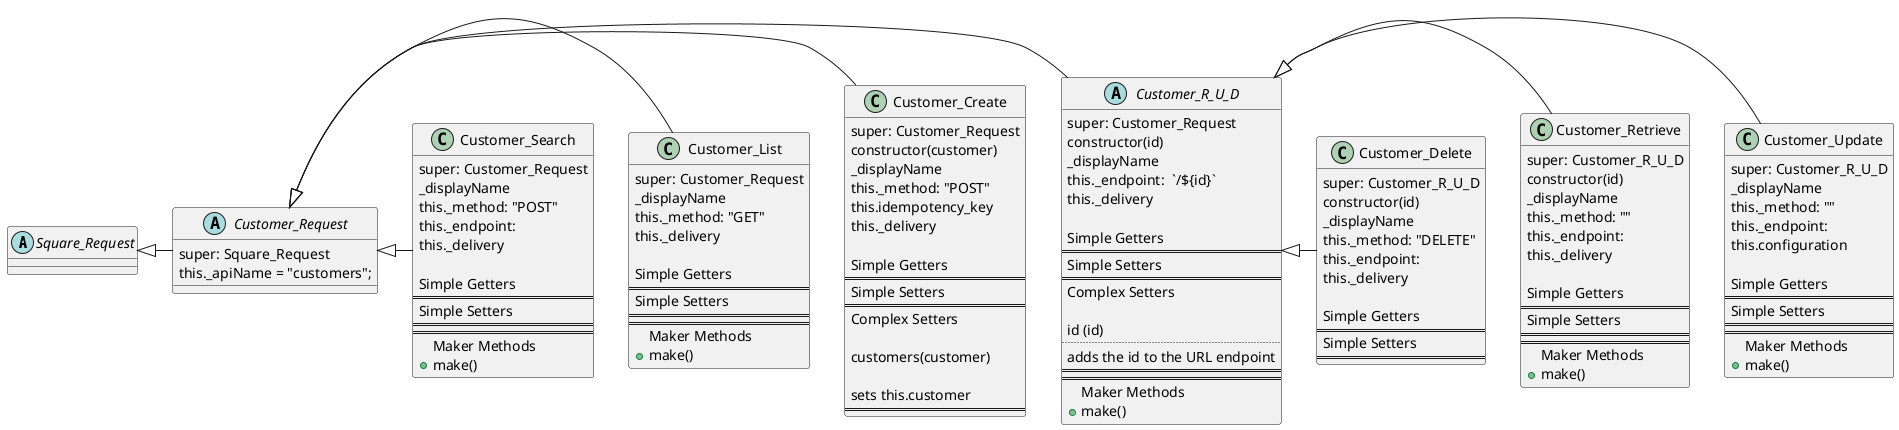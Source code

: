 @startuml
'https://plantuml.com/class-diagram

Square_Request <|- Customer_Request
Customer_Request <|- Customer_R_U_D
Customer_R_U_D <|- Customer_Update
Customer_R_U_D <|- Customer_Retrieve
Customer_R_U_D <|- Customer_Delete
Customer_Request <|- Customer_Create
Customer_Request <|- Customer_List
Customer_Request <|- Customer_Search

abstract class Square_Request {}
abstract class Customer_Request {
super: Square_Request
this._apiName = "customers";
}

abstract class Customer_R_U_D {
super: Customer_Request
constructor(id)
_displayName
this._endpoint:  `/${id}`
this._delivery

Simple Getters
==
Simple Setters
==
Complex Setters

id (id)
..
adds the id to the URL endpoint
==
==
Maker Methods
+make()
}
class Customer_Update {
super: Customer_R_U_D
_displayName
this._method: ""
this._endpoint:
this.configuration

Simple Getters
==
Simple Setters
==
==
Maker Methods
+make()
}
class Customer_Retrieve {
super: Customer_R_U_D
constructor(id)
_displayName
this._method: ""
this._endpoint:
this._delivery

Simple Getters
==
Simple Setters
==
==
Maker Methods
+make()
}
class Customer_Delete {
super: Customer_R_U_D
constructor(id)
_displayName
this._method: "DELETE"
this._endpoint:
this._delivery

Simple Getters
==
Simple Setters
==
}

class Customer_Create {
super: Customer_Request
constructor(customer)
_displayName
this._method: "POST"
this.idempotency_key
this._delivery

Simple Getters
==
Simple Setters
==
Complex Setters

customers(customer)

sets this.customer
==
}
class Customer_List {
super: Customer_Request
_displayName
this._method: "GET"
this._delivery

Simple Getters
==
Simple Setters
==
==
Maker Methods
+make()
}
class Customer_Search {
super: Customer_Request
_displayName
this._method: "POST"
this._endpoint:
this._delivery

Simple Getters
==
Simple Setters
==
==
Maker Methods
+make()
}

















@enduml